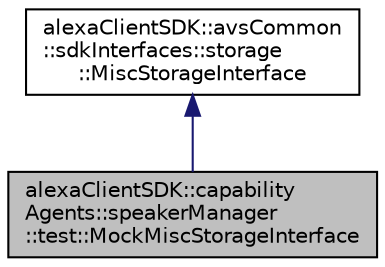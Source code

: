 digraph "alexaClientSDK::capabilityAgents::speakerManager::test::MockMiscStorageInterface"
{
  edge [fontname="Helvetica",fontsize="10",labelfontname="Helvetica",labelfontsize="10"];
  node [fontname="Helvetica",fontsize="10",shape=record];
  Node2 [label="alexaClientSDK::capability\lAgents::speakerManager\l::test::MockMiscStorageInterface",height=0.2,width=0.4,color="black", fillcolor="grey75", style="filled", fontcolor="black"];
  Node3 -> Node2 [dir="back",color="midnightblue",fontsize="10",style="solid",fontname="Helvetica"];
  Node3 [label="alexaClientSDK::avsCommon\l::sdkInterfaces::storage\l::MiscStorageInterface",height=0.2,width=0.4,color="black", fillcolor="white", style="filled",URL="$classalexa_client_s_d_k_1_1avs_common_1_1sdk_interfaces_1_1storage_1_1_misc_storage_interface.html"];
}
